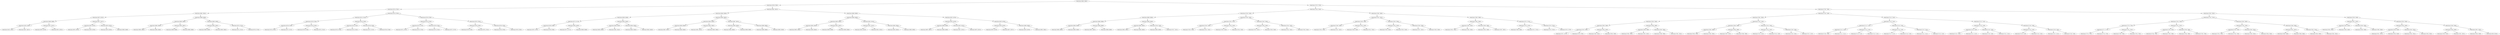 digraph G{
1793534459 [label="Node{data=[6982, 6982]}"]
1793534459 -> 89209218
89209218 [label="Node{data=[6766, 6766]}"]
89209218 -> 573903664
573903664 [label="Node{data=[6734, 6734]}"]
573903664 -> 559469009
559469009 [label="Node{data=[6681, 6681]}"]
559469009 -> 1914932464
1914932464 [label="Node{data=[6673, 6673]}"]
1914932464 -> 2117215775
2117215775 [label="Node{data=[6669, 6669]}"]
2117215775 -> 1947473530
1947473530 [label="Node{data=[4326, 4326]}"]
1947473530 -> 321226608
321226608 [label="Node{data=[4291, 4291]}"]
1947473530 -> 2106576360
2106576360 [label="Node{data=[6627, 6627]}"]
2117215775 -> 308416152
308416152 [label="Node{data=[6671, 6671]}"]
308416152 -> 1183935848
1183935848 [label="Node{data=[6670, 6670]}"]
308416152 -> 2041609421
2041609421 [label="Node{data=[6672, 6672]}"]
1914932464 -> 2060656286
2060656286 [label="Node{data=[6677, 6677]}"]
2060656286 -> 2026363282
2026363282 [label="Node{data=[6675, 6675]}"]
2026363282 -> 904925647
904925647 [label="Node{data=[6674, 6674]}"]
2026363282 -> 1331451304
1331451304 [label="Node{data=[6676, 6676]}"]
2060656286 -> 756647219
756647219 [label="Node{data=[6679, 6679]}"]
756647219 -> 1809109579
1809109579 [label="Node{data=[6678, 6678]}"]
756647219 -> 1579141271
1579141271 [label="Node{data=[6680, 6680]}"]
559469009 -> 1942173673
1942173673 [label="Node{data=[6689, 6689]}"]
1942173673 -> 311559359
311559359 [label="Node{data=[6685, 6685]}"]
311559359 -> 1595529772
1595529772 [label="Node{data=[6683, 6683]}"]
1595529772 -> 2137193000
2137193000 [label="Node{data=[6682, 6682]}"]
1595529772 -> 368375378
368375378 [label="Node{data=[6684, 6684]}"]
311559359 -> 390180783
390180783 [label="Node{data=[6687, 6687]}"]
390180783 -> 102289361
102289361 [label="Node{data=[6686, 6686]}"]
390180783 -> 1858324096
1858324096 [label="Node{data=[6688, 6688]}"]
1942173673 -> 1555557228
1555557228 [label="Node{data=[6693, 6693]}"]
1555557228 -> 1175522178
1175522178 [label="Node{data=[6691, 6691]}"]
1175522178 -> 112669398
112669398 [label="Node{data=[6690, 6690]}"]
1175522178 -> 1982858054
1982858054 [label="Node{data=[6692, 6692]}"]
1555557228 -> 356477543
356477543 [label="Node{data=[6732, 6732]}"]
356477543 -> 1530670681
1530670681 [label="Node{data=[6731, 6731]}"]
356477543 -> 1688376938
1688376938 [label="Node{data=[6733, 6733]}"]
573903664 -> 310281099
310281099 [label="Node{data=[6750, 6750]}"]
310281099 -> 2088546289
2088546289 [label="Node{data=[6742, 6742]}"]
2088546289 -> 1174935745
1174935745 [label="Node{data=[6738, 6738]}"]
1174935745 -> 912906156
912906156 [label="Node{data=[6736, 6736]}"]
912906156 -> 1349351473
1349351473 [label="Node{data=[6735, 6735]}"]
912906156 -> 1232553706
1232553706 [label="Node{data=[6737, 6737]}"]
1174935745 -> 1329561877
1329561877 [label="Node{data=[6740, 6740]}"]
1329561877 -> 924052457
924052457 [label="Node{data=[6739, 6739]}"]
1329561877 -> 201630154
201630154 [label="Node{data=[6741, 6741]}"]
2088546289 -> 2134374070
2134374070 [label="Node{data=[6746, 6746]}"]
2134374070 -> 1286858604
1286858604 [label="Node{data=[6744, 6744]}"]
1286858604 -> 1691816368
1691816368 [label="Node{data=[6743, 6743]}"]
1286858604 -> 1307899409
1307899409 [label="Node{data=[6745, 6745]}"]
2134374070 -> 230042463
230042463 [label="Node{data=[6748, 6748]}"]
230042463 -> 1584211202
1584211202 [label="Node{data=[6747, 6747]}"]
230042463 -> 40625646
40625646 [label="Node{data=[6749, 6749]}"]
310281099 -> 1749409740
1749409740 [label="Node{data=[6758, 6758]}"]
1749409740 -> 1410723144
1410723144 [label="Node{data=[6754, 6754]}"]
1410723144 -> 1667729405
1667729405 [label="Node{data=[6752, 6752]}"]
1667729405 -> 1048464106
1048464106 [label="Node{data=[6751, 6751]}"]
1667729405 -> 2021874006
2021874006 [label="Node{data=[6753, 6753]}"]
1410723144 -> 59217059
59217059 [label="Node{data=[6756, 6756]}"]
59217059 -> 1543549761
1543549761 [label="Node{data=[6755, 6755]}"]
59217059 -> 275090225
275090225 [label="Node{data=[6757, 6757]}"]
1749409740 -> 1926113666
1926113666 [label="Node{data=[6762, 6762]}"]
1926113666 -> 1297324532
1297324532 [label="Node{data=[6760, 6760]}"]
1297324532 -> 345026980
345026980 [label="Node{data=[6759, 6759]}"]
1297324532 -> 680561668
680561668 [label="Node{data=[6761, 6761]}"]
1926113666 -> 730935981
730935981 [label="Node{data=[6764, 6764]}"]
730935981 -> 2061271570
2061271570 [label="Node{data=[6763, 6763]}"]
730935981 -> 1800405372
1800405372 [label="Node{data=[6765, 6765]}"]
89209218 -> 1191985342
1191985342 [label="Node{data=[6901, 6901]}"]
1191985342 -> 1697257128
1697257128 [label="Node{data=[6846, 6846]}"]
1697257128 -> 2071512077
2071512077 [label="Node{data=[6838, 6838]}"]
2071512077 -> 273179135
273179135 [label="Node{data=[6770, 6770]}"]
273179135 -> 895798008
895798008 [label="Node{data=[6768, 6768]}"]
895798008 -> 13505962
13505962 [label="Node{data=[6767, 6767]}"]
895798008 -> 1034678546
1034678546 [label="Node{data=[6769, 6769]}"]
273179135 -> 1849637057
1849637057 [label="Node{data=[6805, 6805]}"]
1849637057 -> 2107575540
2107575540 [label="Node{data=[6771, 6771]}"]
1849637057 -> 218903976
218903976 [label="Node{data=[6808, 6808]}"]
2071512077 -> 1875736186
1875736186 [label="Node{data=[6842, 6842]}"]
1875736186 -> 2023989874
2023989874 [label="Node{data=[6840, 6840]}"]
2023989874 -> 2103376190
2103376190 [label="Node{data=[6839, 6839]}"]
2023989874 -> 294855240
294855240 [label="Node{data=[6841, 6841]}"]
1875736186 -> 359266470
359266470 [label="Node{data=[6844, 6844]}"]
359266470 -> 1891395659
1891395659 [label="Node{data=[6843, 6843]}"]
359266470 -> 2057431147
2057431147 [label="Node{data=[6845, 6845]}"]
1697257128 -> 1923613717
1923613717 [label="Node{data=[6893, 6893]}"]
1923613717 -> 685669934
685669934 [label="Node{data=[6850, 6850]}"]
685669934 -> 993244494
993244494 [label="Node{data=[6848, 6848]}"]
993244494 -> 1319428339
1319428339 [label="Node{data=[6847, 6847]}"]
993244494 -> 2090782110
2090782110 [label="Node{data=[6849, 6849]}"]
685669934 -> 661320493
661320493 [label="Node{data=[6891, 6891]}"]
661320493 -> 22391627
22391627 [label="Node{data=[6851, 6851]}"]
661320493 -> 1755275498
1755275498 [label="Node{data=[6892, 6892]}"]
1923613717 -> 1650963034
1650963034 [label="Node{data=[6897, 6897]}"]
1650963034 -> 316982944
316982944 [label="Node{data=[6895, 6895]}"]
316982944 -> 1053239364
1053239364 [label="Node{data=[6894, 6894]}"]
316982944 -> 759994182
759994182 [label="Node{data=[6896, 6896]}"]
1650963034 -> 1919292887
1919292887 [label="Node{data=[6899, 6899]}"]
1919292887 -> 1174605053
1174605053 [label="Node{data=[6898, 6898]}"]
1919292887 -> 1090623857
1090623857 [label="Node{data=[6900, 6900]}"]
1191985342 -> 138330288
138330288 [label="Node{data=[6966, 6966]}"]
138330288 -> 1253356749
1253356749 [label="Node{data=[6909, 6909]}"]
1253356749 -> 336473474
336473474 [label="Node{data=[6905, 6905]}"]
336473474 -> 1502213219
1502213219 [label="Node{data=[6903, 6903]}"]
1502213219 -> 667714722
667714722 [label="Node{data=[6902, 6902]}"]
1502213219 -> 1219579466
1219579466 [label="Node{data=[6904, 6904]}"]
336473474 -> 766908643
766908643 [label="Node{data=[6907, 6907]}"]
766908643 -> 998955994
998955994 [label="Node{data=[6906, 6906]}"]
766908643 -> 2015404445
2015404445 [label="Node{data=[6908, 6908]}"]
1253356749 -> 975270861
975270861 [label="Node{data=[6913, 6913]}"]
975270861 -> 667751786
667751786 [label="Node{data=[6911, 6911]}"]
667751786 -> 1257524802
1257524802 [label="Node{data=[6910, 6910]}"]
667751786 -> 933569224
933569224 [label="Node{data=[6912, 6912]}"]
975270861 -> 111902954
111902954 [label="Node{data=[6964, 6964]}"]
111902954 -> 1233302288
1233302288 [label="Node{data=[6955, 6955]}"]
111902954 -> 569143868
569143868 [label="Node{data=[6965, 6965]}"]
138330288 -> 1061267371
1061267371 [label="Node{data=[6974, 6974]}"]
1061267371 -> 1698159737
1698159737 [label="Node{data=[6970, 6970]}"]
1698159737 -> 972155388
972155388 [label="Node{data=[6968, 6968]}"]
972155388 -> 2077098348
2077098348 [label="Node{data=[6967, 6967]}"]
972155388 -> 1233161537
1233161537 [label="Node{data=[6969, 6969]}"]
1698159737 -> 302990364
302990364 [label="Node{data=[6972, 6972]}"]
302990364 -> 604500392
604500392 [label="Node{data=[6971, 6971]}"]
302990364 -> 801718565
801718565 [label="Node{data=[6973, 6973]}"]
1061267371 -> 1651391256
1651391256 [label="Node{data=[6978, 6978]}"]
1651391256 -> 170503405
170503405 [label="Node{data=[6976, 6976]}"]
170503405 -> 288917169
288917169 [label="Node{data=[6975, 6975]}"]
170503405 -> 1948069338
1948069338 [label="Node{data=[6977, 6977]}"]
1651391256 -> 1731755706
1731755706 [label="Node{data=[6980, 6980]}"]
1731755706 -> 548534388
548534388 [label="Node{data=[6979, 6979]}"]
1731755706 -> 1969876957
1969876957 [label="Node{data=[6981, 6981]}"]
1793534459 -> 1745317719
1745317719 [label="Node{data=[7076, 7076]}"]
1745317719 -> 1282277699
1282277699 [label="Node{data=[7044, 7044]}"]
1282277699 -> 1664299746
1664299746 [label="Node{data=[7028, 7028]}"]
1664299746 -> 1495154270
1495154270 [label="Node{data=[6990, 6990]}"]
1495154270 -> 170954749
170954749 [label="Node{data=[6986, 6986]}"]
170954749 -> 921232353
921232353 [label="Node{data=[6984, 6984]}"]
921232353 -> 1278632956
1278632956 [label="Node{data=[6983, 6983]}"]
921232353 -> 1693599978
1693599978 [label="Node{data=[6985, 6985]}"]
170954749 -> 1790143726
1790143726 [label="Node{data=[6988, 6988]}"]
1790143726 -> 456490418
456490418 [label="Node{data=[6987, 6987]}"]
1790143726 -> 1692652715
1692652715 [label="Node{data=[6989, 6989]}"]
1495154270 -> 312501701
312501701 [label="Node{data=[6994, 6994]}"]
312501701 -> 1669705571
1669705571 [label="Node{data=[6992, 6992]}"]
1669705571 -> 1408075340
1408075340 [label="Node{data=[6991, 6991]}"]
1669705571 -> 693192214
693192214 [label="Node{data=[6993, 6993]}"]
312501701 -> 953061556
953061556 [label="Node{data=[7026, 7026]}"]
953061556 -> 1996410489
1996410489 [label="Node{data=[6995, 6995]}"]
953061556 -> 1226766604
1226766604 [label="Node{data=[7027, 7027]}"]
1664299746 -> 1784440783
1784440783 [label="Node{data=[7036, 7036]}"]
1784440783 -> 651890944
651890944 [label="Node{data=[7032, 7032]}"]
651890944 -> 651595428
651595428 [label="Node{data=[7030, 7030]}"]
651595428 -> 415155691
415155691 [label="Node{data=[7029, 7029]}"]
651595428 -> 290827052
290827052 [label="Node{data=[7031, 7031]}"]
651890944 -> 1870195479
1870195479 [label="Node{data=[7034, 7034]}"]
1870195479 -> 2101996530
2101996530 [label="Node{data=[7033, 7033]}"]
1870195479 -> 330758189
330758189 [label="Node{data=[7035, 7035]}"]
1784440783 -> 788934076
788934076 [label="Node{data=[7040, 7040]}"]
788934076 -> 126769944
126769944 [label="Node{data=[7038, 7038]}"]
126769944 -> 891954784
891954784 [label="Node{data=[7037, 7037]}"]
126769944 -> 293193592
293193592 [label="Node{data=[7039, 7039]}"]
788934076 -> 252470054
252470054 [label="Node{data=[7042, 7042]}"]
252470054 -> 2058334020
2058334020 [label="Node{data=[7041, 7041]}"]
252470054 -> 517115735
517115735 [label="Node{data=[7043, 7043]}"]
1282277699 -> 1095752178
1095752178 [label="Node{data=[7060, 7060]}"]
1095752178 -> 758552494
758552494 [label="Node{data=[7052, 7052]}"]
758552494 -> 711248067
711248067 [label="Node{data=[7048, 7048]}"]
711248067 -> 549864175
549864175 [label="Node{data=[7046, 7046]}"]
549864175 -> 528064332
528064332 [label="Node{data=[7045, 7045]}"]
549864175 -> 107733226
107733226 [label="Node{data=[7047, 7047]}"]
711248067 -> 180687412
180687412 [label="Node{data=[7050, 7050]}"]
180687412 -> 411494585
411494585 [label="Node{data=[7049, 7049]}"]
180687412 -> 1263965978
1263965978 [label="Node{data=[7051, 7051]}"]
758552494 -> 308494890
308494890 [label="Node{data=[7056, 7056]}"]
308494890 -> 815113952
815113952 [label="Node{data=[7054, 7054]}"]
815113952 -> 528044907
528044907 [label="Node{data=[7053, 7053]}"]
815113952 -> 1617488345
1617488345 [label="Node{data=[7055, 7055]}"]
308494890 -> 1746044396
1746044396 [label="Node{data=[7058, 7058]}"]
1746044396 -> 1974308008
1974308008 [label="Node{data=[7057, 7057]}"]
1746044396 -> 538602365
538602365 [label="Node{data=[7059, 7059]}"]
1095752178 -> 119236742
119236742 [label="Node{data=[7068, 7068]}"]
119236742 -> 2077929580
2077929580 [label="Node{data=[7064, 7064]}"]
2077929580 -> 1644931955
1644931955 [label="Node{data=[7062, 7062]}"]
1644931955 -> 297366988
297366988 [label="Node{data=[7061, 7061]}"]
1644931955 -> 1295675429
1295675429 [label="Node{data=[7063, 7063]}"]
2077929580 -> 1666048062
1666048062 [label="Node{data=[7066, 7066]}"]
1666048062 -> 1554161431
1554161431 [label="Node{data=[7065, 7065]}"]
1666048062 -> 107976282
107976282 [label="Node{data=[7067, 7067]}"]
119236742 -> 415917546
415917546 [label="Node{data=[7072, 7072]}"]
415917546 -> 336210653
336210653 [label="Node{data=[7070, 7070]}"]
336210653 -> 1545098604
1545098604 [label="Node{data=[7069, 7069]}"]
336210653 -> 641713651
641713651 [label="Node{data=[7071, 7071]}"]
415917546 -> 1829831147
1829831147 [label="Node{data=[7074, 7074]}"]
1829831147 -> 671650390
671650390 [label="Node{data=[7073, 7073]}"]
1829831147 -> 908398862
908398862 [label="Node{data=[7075, 7075]}"]
1745317719 -> 1852656228
1852656228 [label="Node{data=[7769, 7769]}"]
1852656228 -> 194383899
194383899 [label="Node{data=[7108, 7108]}"]
194383899 -> 1734387997
1734387997 [label="Node{data=[7092, 7092]}"]
1734387997 -> 2035509662
2035509662 [label="Node{data=[7084, 7084]}"]
2035509662 -> 2112430778
2112430778 [label="Node{data=[7080, 7080]}"]
2112430778 -> 1178923988
1178923988 [label="Node{data=[7078, 7078]}"]
1178923988 -> 604930624
604930624 [label="Node{data=[7077, 7077]}"]
1178923988 -> 1181946054
1181946054 [label="Node{data=[7079, 7079]}"]
2112430778 -> 1924859456
1924859456 [label="Node{data=[7082, 7082]}"]
1924859456 -> 327192976
327192976 [label="Node{data=[7081, 7081]}"]
1924859456 -> 1129057570
1129057570 [label="Node{data=[7083, 7083]}"]
2035509662 -> 501727405
501727405 [label="Node{data=[7088, 7088]}"]
501727405 -> 927226967
927226967 [label="Node{data=[7086, 7086]}"]
927226967 -> 543119166
543119166 [label="Node{data=[7085, 7085]}"]
927226967 -> 64584458
64584458 [label="Node{data=[7087, 7087]}"]
501727405 -> 546845044
546845044 [label="Node{data=[7090, 7090]}"]
546845044 -> 900425684
900425684 [label="Node{data=[7089, 7089]}"]
546845044 -> 1863786744
1863786744 [label="Node{data=[7091, 7091]}"]
1734387997 -> 668862267
668862267 [label="Node{data=[7100, 7100]}"]
668862267 -> 1185714469
1185714469 [label="Node{data=[7096, 7096]}"]
1185714469 -> 676846563
676846563 [label="Node{data=[7094, 7094]}"]
676846563 -> 2123448049
2123448049 [label="Node{data=[7093, 7093]}"]
676846563 -> 690031047
690031047 [label="Node{data=[7095, 7095]}"]
1185714469 -> 195465343
195465343 [label="Node{data=[7098, 7098]}"]
195465343 -> 490261035
490261035 [label="Node{data=[7097, 7097]}"]
195465343 -> 1789462987
1789462987 [label="Node{data=[7099, 7099]}"]
668862267 -> 1273453160
1273453160 [label="Node{data=[7104, 7104]}"]
1273453160 -> 1954356739
1954356739 [label="Node{data=[7102, 7102]}"]
1954356739 -> 793770805
793770805 [label="Node{data=[7101, 7101]}"]
1954356739 -> 227170374
227170374 [label="Node{data=[7103, 7103]}"]
1273453160 -> 2093967237
2093967237 [label="Node{data=[7106, 7106]}"]
2093967237 -> 1616835353
1616835353 [label="Node{data=[7105, 7105]}"]
2093967237 -> 806890100
806890100 [label="Node{data=[7107, 7107]}"]
194383899 -> 1871645785
1871645785 [label="Node{data=[7124, 7124]}"]
1871645785 -> 1761324386
1761324386 [label="Node{data=[7116, 7116]}"]
1761324386 -> 2133482847
2133482847 [label="Node{data=[7112, 7112]}"]
2133482847 -> 244355908
244355908 [label="Node{data=[7110, 7110]}"]
244355908 -> 434809611
434809611 [label="Node{data=[7109, 7109]}"]
244355908 -> 751797737
751797737 [label="Node{data=[7111, 7111]}"]
2133482847 -> 19068298
19068298 [label="Node{data=[7114, 7114]}"]
19068298 -> 186801241
186801241 [label="Node{data=[7113, 7113]}"]
19068298 -> 1205603525
1205603525 [label="Node{data=[7115, 7115]}"]
1761324386 -> 401357082
401357082 [label="Node{data=[7120, 7120]}"]
401357082 -> 32772296
32772296 [label="Node{data=[7118, 7118]}"]
32772296 -> 414012475
414012475 [label="Node{data=[7117, 7117]}"]
32772296 -> 1060161999
1060161999 [label="Node{data=[7119, 7119]}"]
401357082 -> 1231160282
1231160282 [label="Node{data=[7122, 7122]}"]
1231160282 -> 1748052078
1748052078 [label="Node{data=[7121, 7121]}"]
1231160282 -> 441427423
441427423 [label="Node{data=[7123, 7123]}"]
1871645785 -> 596142568
596142568 [label="Node{data=[7132, 7132]}"]
596142568 -> 2058211984
2058211984 [label="Node{data=[7128, 7128]}"]
2058211984 -> 457107443
457107443 [label="Node{data=[7126, 7126]}"]
457107443 -> 2084100118
2084100118 [label="Node{data=[7125, 7125]}"]
457107443 -> 471808336
471808336 [label="Node{data=[7127, 7127]}"]
2058211984 -> 145899793
145899793 [label="Node{data=[7130, 7130]}"]
145899793 -> 1683963531
1683963531 [label="Node{data=[7129, 7129]}"]
145899793 -> 1579004542
1579004542 [label="Node{data=[7131, 7131]}"]
596142568 -> 1001248084
1001248084 [label="Node{data=[7136, 7136]}"]
1001248084 -> 562930169
562930169 [label="Node{data=[7134, 7134]}"]
562930169 -> 1010530341
1010530341 [label="Node{data=[7133, 7133]}"]
562930169 -> 252093342
252093342 [label="Node{data=[7135, 7135]}"]
1001248084 -> 1515507807
1515507807 [label="Node{data=[7138, 7138]}"]
1515507807 -> 370815109
370815109 [label="Node{data=[7137, 7137]}"]
1515507807 -> 1904707635
1904707635 [label="Node{data=[7139, 7139]}"]
1852656228 -> 1269293006
1269293006 [label="Node{data=[7853, 7853]}"]
1269293006 -> 932001997
932001997 [label="Node{data=[7791, 7791]}"]
932001997 -> 1884600481
1884600481 [label="Node{data=[7783, 7783]}"]
1884600481 -> 1029660808
1029660808 [label="Node{data=[7779, 7779]}"]
1029660808 -> 1223917890
1223917890 [label="Node{data=[7777, 7777]}"]
1223917890 -> 384209857
384209857 [label="Node{data=[7776, 7776]}"]
1223917890 -> 1134735372
1134735372 [label="Node{data=[7778, 7778]}"]
1029660808 -> 96457680
96457680 [label="Node{data=[7781, 7781]}"]
96457680 -> 1368566708
1368566708 [label="Node{data=[7780, 7780]}"]
96457680 -> 1942504156
1942504156 [label="Node{data=[7782, 7782]}"]
1884600481 -> 624737913
624737913 [label="Node{data=[7787, 7787]}"]
624737913 -> 1583798365
1583798365 [label="Node{data=[7785, 7785]}"]
1583798365 -> 443352878
443352878 [label="Node{data=[7784, 7784]}"]
1583798365 -> 729970717
729970717 [label="Node{data=[7786, 7786]}"]
624737913 -> 1796064354
1796064354 [label="Node{data=[7789, 7789]}"]
1796064354 -> 54615406
54615406 [label="Node{data=[7788, 7788]}"]
1796064354 -> 1902603871
1902603871 [label="Node{data=[7790, 7790]}"]
932001997 -> 1226679038
1226679038 [label="Node{data=[7845, 7845]}"]
1226679038 -> 1278624107
1278624107 [label="Node{data=[7795, 7795]}"]
1278624107 -> 1159061422
1159061422 [label="Node{data=[7793, 7793]}"]
1159061422 -> 264918213
264918213 [label="Node{data=[7792, 7792]}"]
1159061422 -> 736370064
736370064 [label="Node{data=[7794, 7794]}"]
1278624107 -> 1437019294
1437019294 [label="Node{data=[7843, 7843]}"]
1437019294 -> 1050964267
1050964267 [label="Node{data=[7833, 7833]}"]
1437019294 -> 1662346822
1662346822 [label="Node{data=[7844, 7844]}"]
1226679038 -> 1754722089
1754722089 [label="Node{data=[7849, 7849]}"]
1754722089 -> 79297913
79297913 [label="Node{data=[7847, 7847]}"]
79297913 -> 428468716
428468716 [label="Node{data=[7846, 7846]}"]
79297913 -> 1374063565
1374063565 [label="Node{data=[7848, 7848]}"]
1754722089 -> 248961407
248961407 [label="Node{data=[7851, 7851]}"]
248961407 -> 1171242985
1171242985 [label="Node{data=[7850, 7850]}"]
248961407 -> 333445173
333445173 [label="Node{data=[7852, 7852]}"]
1269293006 -> 1988276576
1988276576 [label="Node{data=[7926, 7926]}"]
1988276576 -> 1311212526
1311212526 [label="Node{data=[7857, 7857]}"]
1311212526 -> 1982815540
1982815540 [label="Node{data=[7855, 7855]}"]
1982815540 -> 442305940
442305940 [label="Node{data=[7854, 7854]}"]
1982815540 -> 2033690126
2033690126 [label="Node{data=[7856, 7856]}"]
1311212526 -> 201159221
201159221 [label="Node{data=[7859, 7859]}"]
201159221 -> 129452163
129452163 [label="Node{data=[7858, 7858]}"]
201159221 -> 1978975308
1978975308 [label="Node{data=[7860, 7860]}"]
1988276576 -> 834079530
834079530 [label="Node{data=[7934, 7934]}"]
834079530 -> 1362865139
1362865139 [label="Node{data=[7930, 7930]}"]
1362865139 -> 1827996167
1827996167 [label="Node{data=[7928, 7928]}"]
1827996167 -> 1064336753
1064336753 [label="Node{data=[7927, 7927]}"]
1827996167 -> 915918830
915918830 [label="Node{data=[7929, 7929]}"]
1362865139 -> 981442300
981442300 [label="Node{data=[7932, 7932]}"]
981442300 -> 2120111758
2120111758 [label="Node{data=[7931, 7931]}"]
981442300 -> 1115240385
1115240385 [label="Node{data=[7933, 7933]}"]
834079530 -> 1243183327
1243183327 [label="Node{data=[7938, 7938]}"]
1243183327 -> 215451422
215451422 [label="Node{data=[7936, 7936]}"]
215451422 -> 11618860
11618860 [label="Node{data=[7935, 7935]}"]
215451422 -> 192783044
192783044 [label="Node{data=[7937, 7937]}"]
1243183327 -> 170126580
170126580 [label="Node{data=[7997, 7997]}"]
170126580 -> 981235161
981235161 [label="Node{data=[7939, 7939]}"]
170126580 -> 815179920
815179920 [label="Node{data=[8019, 8019]}"]
}